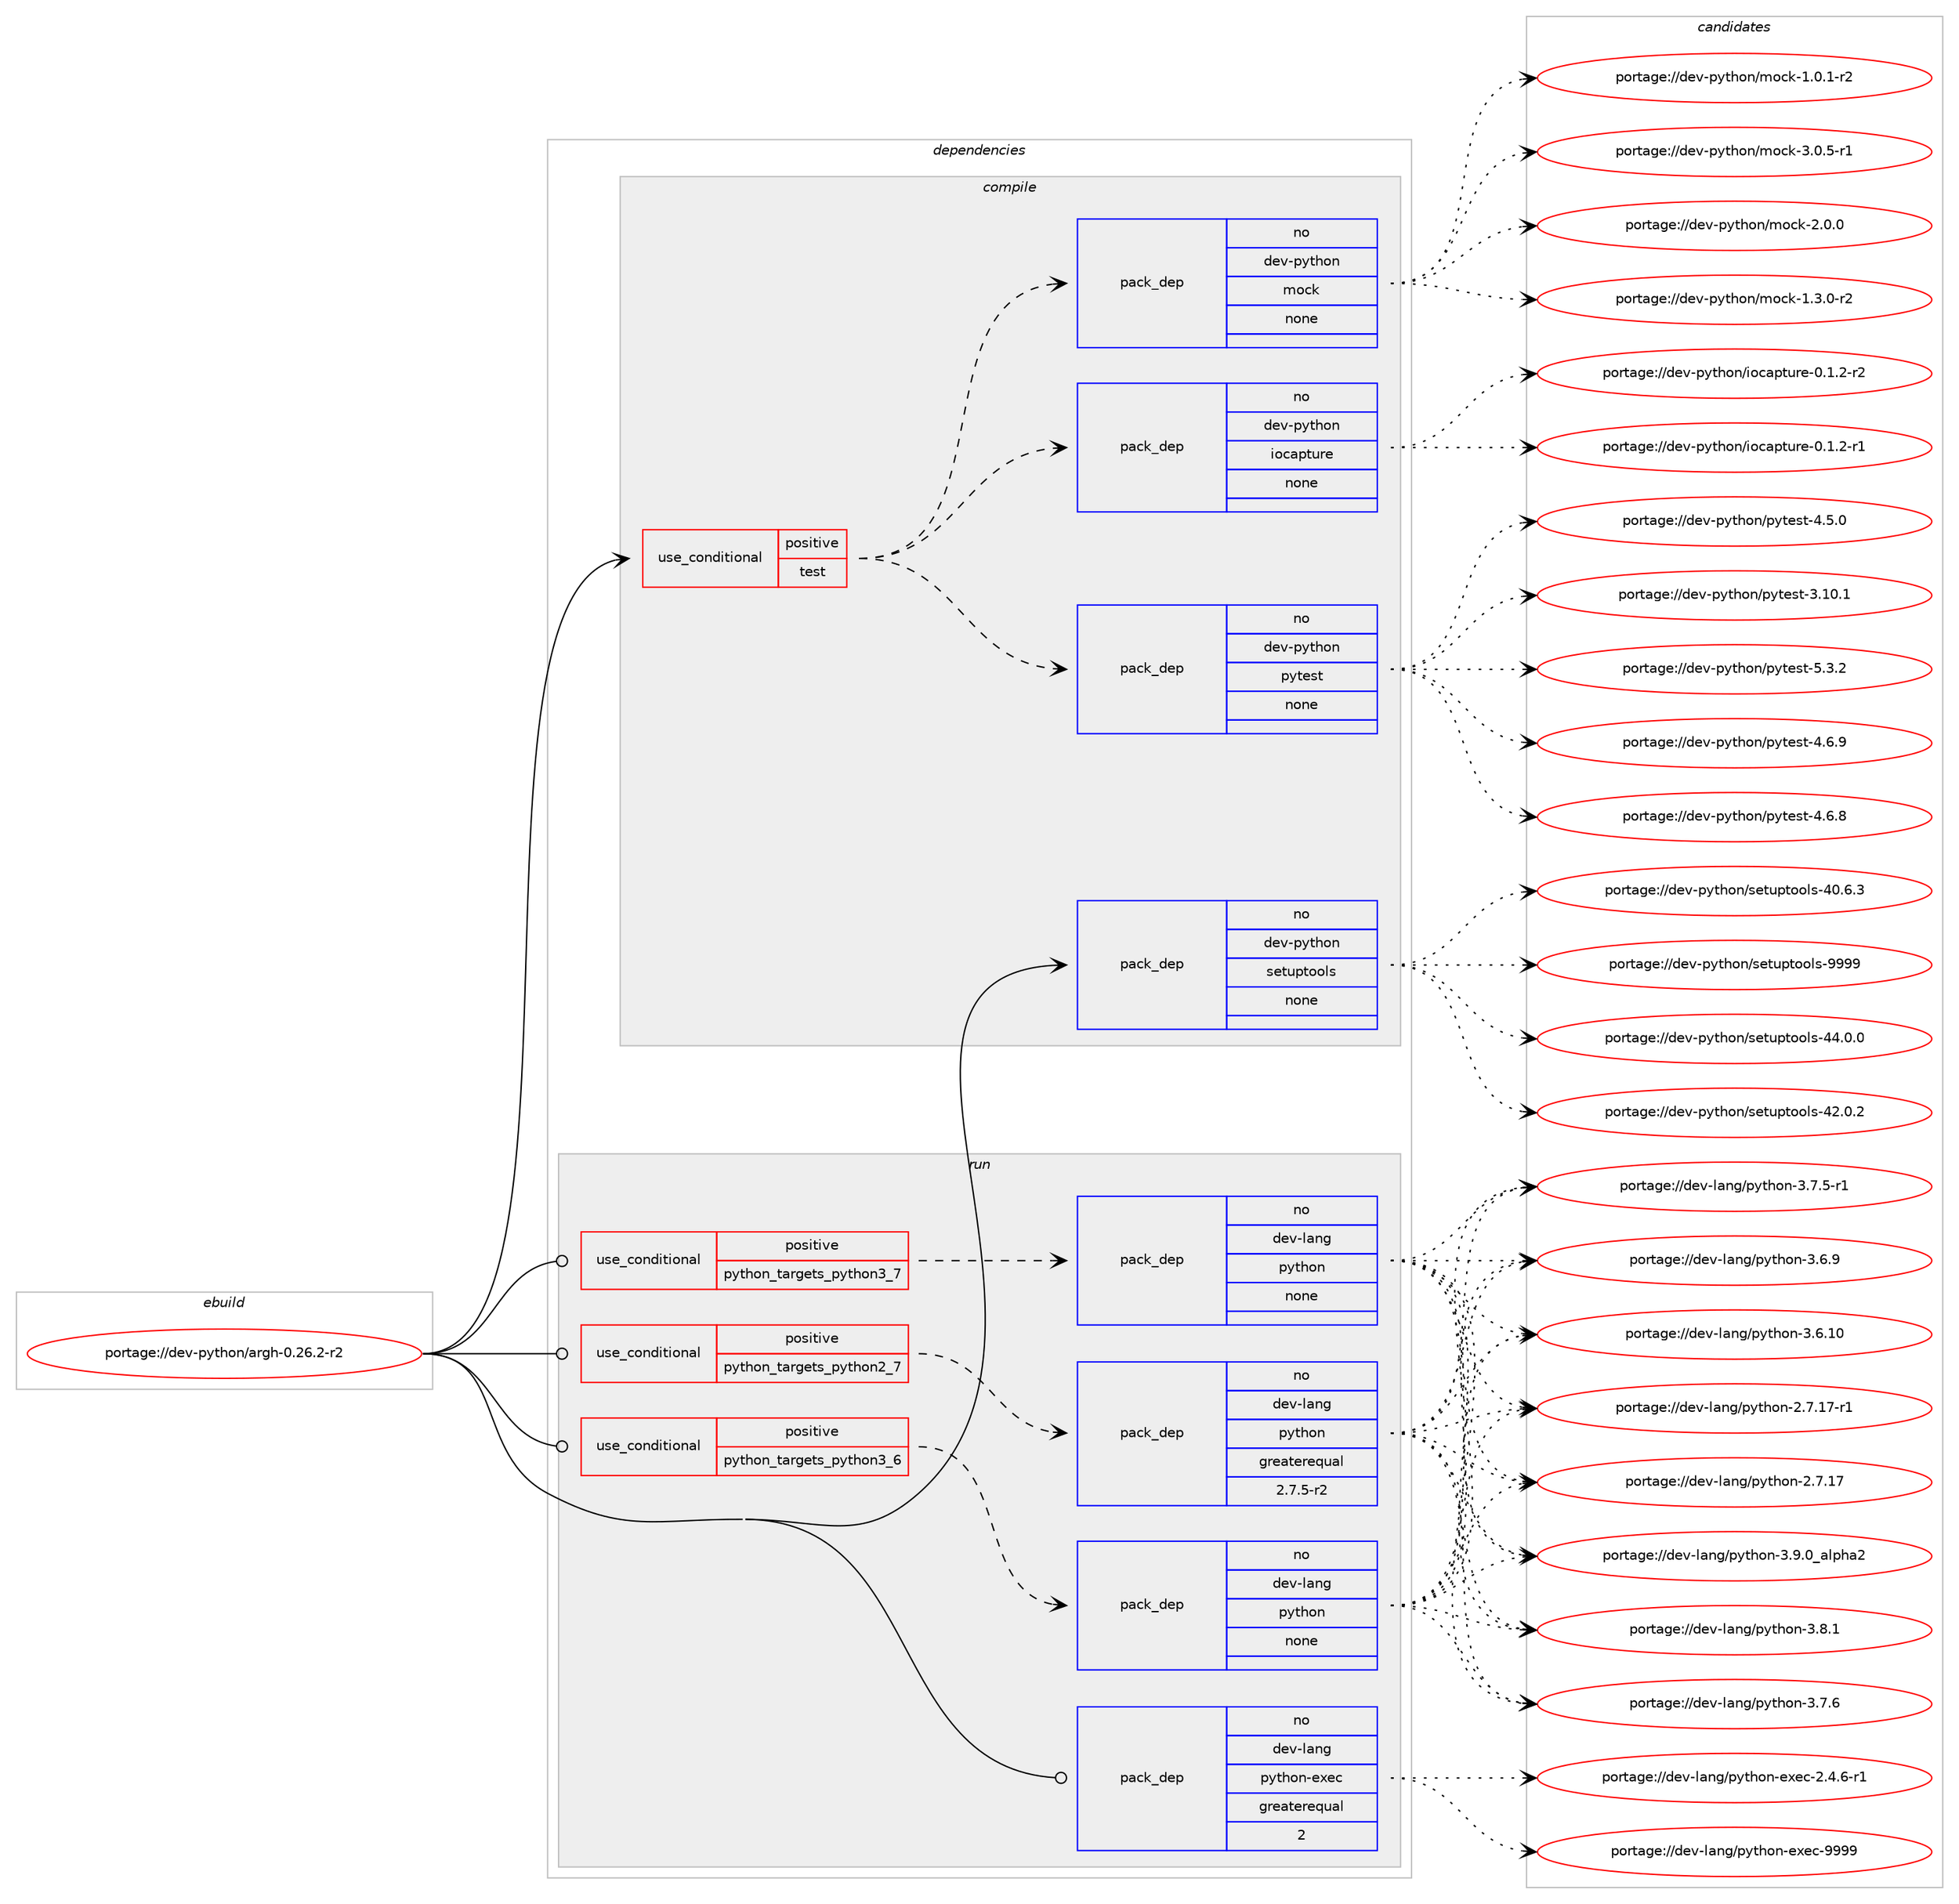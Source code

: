 digraph prolog {

# *************
# Graph options
# *************

newrank=true;
concentrate=true;
compound=true;
graph [rankdir=LR,fontname=Helvetica,fontsize=10,ranksep=1.5];#, ranksep=2.5, nodesep=0.2];
edge  [arrowhead=vee];
node  [fontname=Helvetica,fontsize=10];

# **********
# The ebuild
# **********

subgraph cluster_leftcol {
color=gray;
rank=same;
label=<<i>ebuild</i>>;
id [label="portage://dev-python/argh-0.26.2-r2", color=red, width=4, href="../dev-python/argh-0.26.2-r2.svg"];
}

# ****************
# The dependencies
# ****************

subgraph cluster_midcol {
color=gray;
label=<<i>dependencies</i>>;
subgraph cluster_compile {
fillcolor="#eeeeee";
style=filled;
label=<<i>compile</i>>;
subgraph cond118982 {
dependency471524 [label=<<TABLE BORDER="0" CELLBORDER="1" CELLSPACING="0" CELLPADDING="4"><TR><TD ROWSPAN="3" CELLPADDING="10">use_conditional</TD></TR><TR><TD>positive</TD></TR><TR><TD>test</TD></TR></TABLE>>, shape=none, color=red];
subgraph pack347527 {
dependency471525 [label=<<TABLE BORDER="0" CELLBORDER="1" CELLSPACING="0" CELLPADDING="4" WIDTH="220"><TR><TD ROWSPAN="6" CELLPADDING="30">pack_dep</TD></TR><TR><TD WIDTH="110">no</TD></TR><TR><TD>dev-python</TD></TR><TR><TD>pytest</TD></TR><TR><TD>none</TD></TR><TR><TD></TD></TR></TABLE>>, shape=none, color=blue];
}
dependency471524:e -> dependency471525:w [weight=20,style="dashed",arrowhead="vee"];
subgraph pack347528 {
dependency471526 [label=<<TABLE BORDER="0" CELLBORDER="1" CELLSPACING="0" CELLPADDING="4" WIDTH="220"><TR><TD ROWSPAN="6" CELLPADDING="30">pack_dep</TD></TR><TR><TD WIDTH="110">no</TD></TR><TR><TD>dev-python</TD></TR><TR><TD>iocapture</TD></TR><TR><TD>none</TD></TR><TR><TD></TD></TR></TABLE>>, shape=none, color=blue];
}
dependency471524:e -> dependency471526:w [weight=20,style="dashed",arrowhead="vee"];
subgraph pack347529 {
dependency471527 [label=<<TABLE BORDER="0" CELLBORDER="1" CELLSPACING="0" CELLPADDING="4" WIDTH="220"><TR><TD ROWSPAN="6" CELLPADDING="30">pack_dep</TD></TR><TR><TD WIDTH="110">no</TD></TR><TR><TD>dev-python</TD></TR><TR><TD>mock</TD></TR><TR><TD>none</TD></TR><TR><TD></TD></TR></TABLE>>, shape=none, color=blue];
}
dependency471524:e -> dependency471527:w [weight=20,style="dashed",arrowhead="vee"];
}
id:e -> dependency471524:w [weight=20,style="solid",arrowhead="vee"];
subgraph pack347530 {
dependency471528 [label=<<TABLE BORDER="0" CELLBORDER="1" CELLSPACING="0" CELLPADDING="4" WIDTH="220"><TR><TD ROWSPAN="6" CELLPADDING="30">pack_dep</TD></TR><TR><TD WIDTH="110">no</TD></TR><TR><TD>dev-python</TD></TR><TR><TD>setuptools</TD></TR><TR><TD>none</TD></TR><TR><TD></TD></TR></TABLE>>, shape=none, color=blue];
}
id:e -> dependency471528:w [weight=20,style="solid",arrowhead="vee"];
}
subgraph cluster_compileandrun {
fillcolor="#eeeeee";
style=filled;
label=<<i>compile and run</i>>;
}
subgraph cluster_run {
fillcolor="#eeeeee";
style=filled;
label=<<i>run</i>>;
subgraph cond118983 {
dependency471529 [label=<<TABLE BORDER="0" CELLBORDER="1" CELLSPACING="0" CELLPADDING="4"><TR><TD ROWSPAN="3" CELLPADDING="10">use_conditional</TD></TR><TR><TD>positive</TD></TR><TR><TD>python_targets_python2_7</TD></TR></TABLE>>, shape=none, color=red];
subgraph pack347531 {
dependency471530 [label=<<TABLE BORDER="0" CELLBORDER="1" CELLSPACING="0" CELLPADDING="4" WIDTH="220"><TR><TD ROWSPAN="6" CELLPADDING="30">pack_dep</TD></TR><TR><TD WIDTH="110">no</TD></TR><TR><TD>dev-lang</TD></TR><TR><TD>python</TD></TR><TR><TD>greaterequal</TD></TR><TR><TD>2.7.5-r2</TD></TR></TABLE>>, shape=none, color=blue];
}
dependency471529:e -> dependency471530:w [weight=20,style="dashed",arrowhead="vee"];
}
id:e -> dependency471529:w [weight=20,style="solid",arrowhead="odot"];
subgraph cond118984 {
dependency471531 [label=<<TABLE BORDER="0" CELLBORDER="1" CELLSPACING="0" CELLPADDING="4"><TR><TD ROWSPAN="3" CELLPADDING="10">use_conditional</TD></TR><TR><TD>positive</TD></TR><TR><TD>python_targets_python3_6</TD></TR></TABLE>>, shape=none, color=red];
subgraph pack347532 {
dependency471532 [label=<<TABLE BORDER="0" CELLBORDER="1" CELLSPACING="0" CELLPADDING="4" WIDTH="220"><TR><TD ROWSPAN="6" CELLPADDING="30">pack_dep</TD></TR><TR><TD WIDTH="110">no</TD></TR><TR><TD>dev-lang</TD></TR><TR><TD>python</TD></TR><TR><TD>none</TD></TR><TR><TD></TD></TR></TABLE>>, shape=none, color=blue];
}
dependency471531:e -> dependency471532:w [weight=20,style="dashed",arrowhead="vee"];
}
id:e -> dependency471531:w [weight=20,style="solid",arrowhead="odot"];
subgraph cond118985 {
dependency471533 [label=<<TABLE BORDER="0" CELLBORDER="1" CELLSPACING="0" CELLPADDING="4"><TR><TD ROWSPAN="3" CELLPADDING="10">use_conditional</TD></TR><TR><TD>positive</TD></TR><TR><TD>python_targets_python3_7</TD></TR></TABLE>>, shape=none, color=red];
subgraph pack347533 {
dependency471534 [label=<<TABLE BORDER="0" CELLBORDER="1" CELLSPACING="0" CELLPADDING="4" WIDTH="220"><TR><TD ROWSPAN="6" CELLPADDING="30">pack_dep</TD></TR><TR><TD WIDTH="110">no</TD></TR><TR><TD>dev-lang</TD></TR><TR><TD>python</TD></TR><TR><TD>none</TD></TR><TR><TD></TD></TR></TABLE>>, shape=none, color=blue];
}
dependency471533:e -> dependency471534:w [weight=20,style="dashed",arrowhead="vee"];
}
id:e -> dependency471533:w [weight=20,style="solid",arrowhead="odot"];
subgraph pack347534 {
dependency471535 [label=<<TABLE BORDER="0" CELLBORDER="1" CELLSPACING="0" CELLPADDING="4" WIDTH="220"><TR><TD ROWSPAN="6" CELLPADDING="30">pack_dep</TD></TR><TR><TD WIDTH="110">no</TD></TR><TR><TD>dev-lang</TD></TR><TR><TD>python-exec</TD></TR><TR><TD>greaterequal</TD></TR><TR><TD>2</TD></TR></TABLE>>, shape=none, color=blue];
}
id:e -> dependency471535:w [weight=20,style="solid",arrowhead="odot"];
}
}

# **************
# The candidates
# **************

subgraph cluster_choices {
rank=same;
color=gray;
label=<<i>candidates</i>>;

subgraph choice347527 {
color=black;
nodesep=1;
choice1001011184511212111610411111047112121116101115116455346514650 [label="portage://dev-python/pytest-5.3.2", color=red, width=4,href="../dev-python/pytest-5.3.2.svg"];
choice1001011184511212111610411111047112121116101115116455246544657 [label="portage://dev-python/pytest-4.6.9", color=red, width=4,href="../dev-python/pytest-4.6.9.svg"];
choice1001011184511212111610411111047112121116101115116455246544656 [label="portage://dev-python/pytest-4.6.8", color=red, width=4,href="../dev-python/pytest-4.6.8.svg"];
choice1001011184511212111610411111047112121116101115116455246534648 [label="portage://dev-python/pytest-4.5.0", color=red, width=4,href="../dev-python/pytest-4.5.0.svg"];
choice100101118451121211161041111104711212111610111511645514649484649 [label="portage://dev-python/pytest-3.10.1", color=red, width=4,href="../dev-python/pytest-3.10.1.svg"];
dependency471525:e -> choice1001011184511212111610411111047112121116101115116455346514650:w [style=dotted,weight="100"];
dependency471525:e -> choice1001011184511212111610411111047112121116101115116455246544657:w [style=dotted,weight="100"];
dependency471525:e -> choice1001011184511212111610411111047112121116101115116455246544656:w [style=dotted,weight="100"];
dependency471525:e -> choice1001011184511212111610411111047112121116101115116455246534648:w [style=dotted,weight="100"];
dependency471525:e -> choice100101118451121211161041111104711212111610111511645514649484649:w [style=dotted,weight="100"];
}
subgraph choice347528 {
color=black;
nodesep=1;
choice100101118451121211161041111104710511199971121161171141014548464946504511450 [label="portage://dev-python/iocapture-0.1.2-r2", color=red, width=4,href="../dev-python/iocapture-0.1.2-r2.svg"];
choice100101118451121211161041111104710511199971121161171141014548464946504511449 [label="portage://dev-python/iocapture-0.1.2-r1", color=red, width=4,href="../dev-python/iocapture-0.1.2-r1.svg"];
dependency471526:e -> choice100101118451121211161041111104710511199971121161171141014548464946504511450:w [style=dotted,weight="100"];
dependency471526:e -> choice100101118451121211161041111104710511199971121161171141014548464946504511449:w [style=dotted,weight="100"];
}
subgraph choice347529 {
color=black;
nodesep=1;
choice1001011184511212111610411111047109111991074551464846534511449 [label="portage://dev-python/mock-3.0.5-r1", color=red, width=4,href="../dev-python/mock-3.0.5-r1.svg"];
choice100101118451121211161041111104710911199107455046484648 [label="portage://dev-python/mock-2.0.0", color=red, width=4,href="../dev-python/mock-2.0.0.svg"];
choice1001011184511212111610411111047109111991074549465146484511450 [label="portage://dev-python/mock-1.3.0-r2", color=red, width=4,href="../dev-python/mock-1.3.0-r2.svg"];
choice1001011184511212111610411111047109111991074549464846494511450 [label="portage://dev-python/mock-1.0.1-r2", color=red, width=4,href="../dev-python/mock-1.0.1-r2.svg"];
dependency471527:e -> choice1001011184511212111610411111047109111991074551464846534511449:w [style=dotted,weight="100"];
dependency471527:e -> choice100101118451121211161041111104710911199107455046484648:w [style=dotted,weight="100"];
dependency471527:e -> choice1001011184511212111610411111047109111991074549465146484511450:w [style=dotted,weight="100"];
dependency471527:e -> choice1001011184511212111610411111047109111991074549464846494511450:w [style=dotted,weight="100"];
}
subgraph choice347530 {
color=black;
nodesep=1;
choice10010111845112121116104111110471151011161171121161111111081154557575757 [label="portage://dev-python/setuptools-9999", color=red, width=4,href="../dev-python/setuptools-9999.svg"];
choice100101118451121211161041111104711510111611711211611111110811545525246484648 [label="portage://dev-python/setuptools-44.0.0", color=red, width=4,href="../dev-python/setuptools-44.0.0.svg"];
choice100101118451121211161041111104711510111611711211611111110811545525046484650 [label="portage://dev-python/setuptools-42.0.2", color=red, width=4,href="../dev-python/setuptools-42.0.2.svg"];
choice100101118451121211161041111104711510111611711211611111110811545524846544651 [label="portage://dev-python/setuptools-40.6.3", color=red, width=4,href="../dev-python/setuptools-40.6.3.svg"];
dependency471528:e -> choice10010111845112121116104111110471151011161171121161111111081154557575757:w [style=dotted,weight="100"];
dependency471528:e -> choice100101118451121211161041111104711510111611711211611111110811545525246484648:w [style=dotted,weight="100"];
dependency471528:e -> choice100101118451121211161041111104711510111611711211611111110811545525046484650:w [style=dotted,weight="100"];
dependency471528:e -> choice100101118451121211161041111104711510111611711211611111110811545524846544651:w [style=dotted,weight="100"];
}
subgraph choice347531 {
color=black;
nodesep=1;
choice10010111845108971101034711212111610411111045514657464895971081121049750 [label="portage://dev-lang/python-3.9.0_alpha2", color=red, width=4,href="../dev-lang/python-3.9.0_alpha2.svg"];
choice100101118451089711010347112121116104111110455146564649 [label="portage://dev-lang/python-3.8.1", color=red, width=4,href="../dev-lang/python-3.8.1.svg"];
choice100101118451089711010347112121116104111110455146554654 [label="portage://dev-lang/python-3.7.6", color=red, width=4,href="../dev-lang/python-3.7.6.svg"];
choice1001011184510897110103471121211161041111104551465546534511449 [label="portage://dev-lang/python-3.7.5-r1", color=red, width=4,href="../dev-lang/python-3.7.5-r1.svg"];
choice100101118451089711010347112121116104111110455146544657 [label="portage://dev-lang/python-3.6.9", color=red, width=4,href="../dev-lang/python-3.6.9.svg"];
choice10010111845108971101034711212111610411111045514654464948 [label="portage://dev-lang/python-3.6.10", color=red, width=4,href="../dev-lang/python-3.6.10.svg"];
choice100101118451089711010347112121116104111110455046554649554511449 [label="portage://dev-lang/python-2.7.17-r1", color=red, width=4,href="../dev-lang/python-2.7.17-r1.svg"];
choice10010111845108971101034711212111610411111045504655464955 [label="portage://dev-lang/python-2.7.17", color=red, width=4,href="../dev-lang/python-2.7.17.svg"];
dependency471530:e -> choice10010111845108971101034711212111610411111045514657464895971081121049750:w [style=dotted,weight="100"];
dependency471530:e -> choice100101118451089711010347112121116104111110455146564649:w [style=dotted,weight="100"];
dependency471530:e -> choice100101118451089711010347112121116104111110455146554654:w [style=dotted,weight="100"];
dependency471530:e -> choice1001011184510897110103471121211161041111104551465546534511449:w [style=dotted,weight="100"];
dependency471530:e -> choice100101118451089711010347112121116104111110455146544657:w [style=dotted,weight="100"];
dependency471530:e -> choice10010111845108971101034711212111610411111045514654464948:w [style=dotted,weight="100"];
dependency471530:e -> choice100101118451089711010347112121116104111110455046554649554511449:w [style=dotted,weight="100"];
dependency471530:e -> choice10010111845108971101034711212111610411111045504655464955:w [style=dotted,weight="100"];
}
subgraph choice347532 {
color=black;
nodesep=1;
choice10010111845108971101034711212111610411111045514657464895971081121049750 [label="portage://dev-lang/python-3.9.0_alpha2", color=red, width=4,href="../dev-lang/python-3.9.0_alpha2.svg"];
choice100101118451089711010347112121116104111110455146564649 [label="portage://dev-lang/python-3.8.1", color=red, width=4,href="../dev-lang/python-3.8.1.svg"];
choice100101118451089711010347112121116104111110455146554654 [label="portage://dev-lang/python-3.7.6", color=red, width=4,href="../dev-lang/python-3.7.6.svg"];
choice1001011184510897110103471121211161041111104551465546534511449 [label="portage://dev-lang/python-3.7.5-r1", color=red, width=4,href="../dev-lang/python-3.7.5-r1.svg"];
choice100101118451089711010347112121116104111110455146544657 [label="portage://dev-lang/python-3.6.9", color=red, width=4,href="../dev-lang/python-3.6.9.svg"];
choice10010111845108971101034711212111610411111045514654464948 [label="portage://dev-lang/python-3.6.10", color=red, width=4,href="../dev-lang/python-3.6.10.svg"];
choice100101118451089711010347112121116104111110455046554649554511449 [label="portage://dev-lang/python-2.7.17-r1", color=red, width=4,href="../dev-lang/python-2.7.17-r1.svg"];
choice10010111845108971101034711212111610411111045504655464955 [label="portage://dev-lang/python-2.7.17", color=red, width=4,href="../dev-lang/python-2.7.17.svg"];
dependency471532:e -> choice10010111845108971101034711212111610411111045514657464895971081121049750:w [style=dotted,weight="100"];
dependency471532:e -> choice100101118451089711010347112121116104111110455146564649:w [style=dotted,weight="100"];
dependency471532:e -> choice100101118451089711010347112121116104111110455146554654:w [style=dotted,weight="100"];
dependency471532:e -> choice1001011184510897110103471121211161041111104551465546534511449:w [style=dotted,weight="100"];
dependency471532:e -> choice100101118451089711010347112121116104111110455146544657:w [style=dotted,weight="100"];
dependency471532:e -> choice10010111845108971101034711212111610411111045514654464948:w [style=dotted,weight="100"];
dependency471532:e -> choice100101118451089711010347112121116104111110455046554649554511449:w [style=dotted,weight="100"];
dependency471532:e -> choice10010111845108971101034711212111610411111045504655464955:w [style=dotted,weight="100"];
}
subgraph choice347533 {
color=black;
nodesep=1;
choice10010111845108971101034711212111610411111045514657464895971081121049750 [label="portage://dev-lang/python-3.9.0_alpha2", color=red, width=4,href="../dev-lang/python-3.9.0_alpha2.svg"];
choice100101118451089711010347112121116104111110455146564649 [label="portage://dev-lang/python-3.8.1", color=red, width=4,href="../dev-lang/python-3.8.1.svg"];
choice100101118451089711010347112121116104111110455146554654 [label="portage://dev-lang/python-3.7.6", color=red, width=4,href="../dev-lang/python-3.7.6.svg"];
choice1001011184510897110103471121211161041111104551465546534511449 [label="portage://dev-lang/python-3.7.5-r1", color=red, width=4,href="../dev-lang/python-3.7.5-r1.svg"];
choice100101118451089711010347112121116104111110455146544657 [label="portage://dev-lang/python-3.6.9", color=red, width=4,href="../dev-lang/python-3.6.9.svg"];
choice10010111845108971101034711212111610411111045514654464948 [label="portage://dev-lang/python-3.6.10", color=red, width=4,href="../dev-lang/python-3.6.10.svg"];
choice100101118451089711010347112121116104111110455046554649554511449 [label="portage://dev-lang/python-2.7.17-r1", color=red, width=4,href="../dev-lang/python-2.7.17-r1.svg"];
choice10010111845108971101034711212111610411111045504655464955 [label="portage://dev-lang/python-2.7.17", color=red, width=4,href="../dev-lang/python-2.7.17.svg"];
dependency471534:e -> choice10010111845108971101034711212111610411111045514657464895971081121049750:w [style=dotted,weight="100"];
dependency471534:e -> choice100101118451089711010347112121116104111110455146564649:w [style=dotted,weight="100"];
dependency471534:e -> choice100101118451089711010347112121116104111110455146554654:w [style=dotted,weight="100"];
dependency471534:e -> choice1001011184510897110103471121211161041111104551465546534511449:w [style=dotted,weight="100"];
dependency471534:e -> choice100101118451089711010347112121116104111110455146544657:w [style=dotted,weight="100"];
dependency471534:e -> choice10010111845108971101034711212111610411111045514654464948:w [style=dotted,weight="100"];
dependency471534:e -> choice100101118451089711010347112121116104111110455046554649554511449:w [style=dotted,weight="100"];
dependency471534:e -> choice10010111845108971101034711212111610411111045504655464955:w [style=dotted,weight="100"];
}
subgraph choice347534 {
color=black;
nodesep=1;
choice10010111845108971101034711212111610411111045101120101994557575757 [label="portage://dev-lang/python-exec-9999", color=red, width=4,href="../dev-lang/python-exec-9999.svg"];
choice10010111845108971101034711212111610411111045101120101994550465246544511449 [label="portage://dev-lang/python-exec-2.4.6-r1", color=red, width=4,href="../dev-lang/python-exec-2.4.6-r1.svg"];
dependency471535:e -> choice10010111845108971101034711212111610411111045101120101994557575757:w [style=dotted,weight="100"];
dependency471535:e -> choice10010111845108971101034711212111610411111045101120101994550465246544511449:w [style=dotted,weight="100"];
}
}

}
